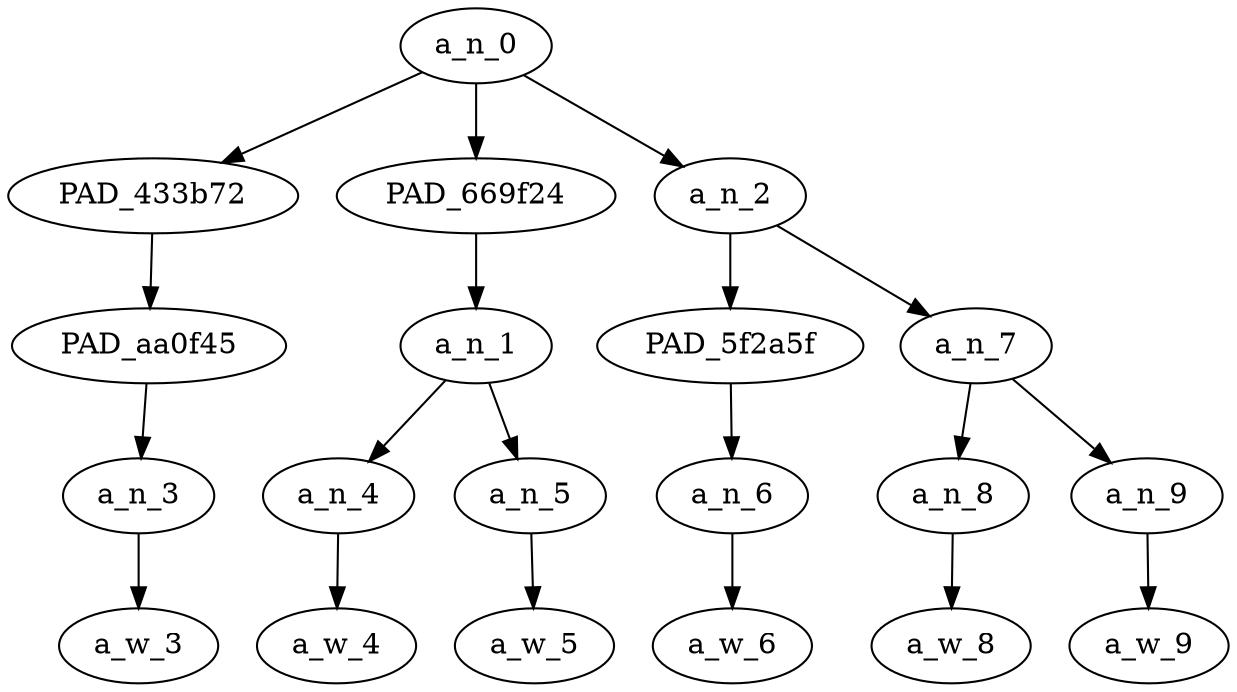 strict digraph "" {
	a_n_0	[div_dir=-1,
		index=0,
		level=4,
		pos="2.75,4!",
		text_span="[0, 1, 2, 3, 4, 5]",
		value=1.00000000];
	PAD_433b72	[div_dir=-1,
		index=2,
		level=3,
		pos="5.0,3!",
		text_span="[5]",
		value=0.07467504];
	a_n_0 -> PAD_433b72;
	PAD_669f24	[div_dir=-1,
		index=0,
		level=3,
		pos="0.5,3!",
		text_span="[0, 1]",
		value=0.18168187];
	a_n_0 -> PAD_669f24;
	a_n_2	[div_dir=1,
		index=1,
		level=3,
		pos="2.75,3!",
		text_span="[2, 3, 4]",
		value=0.74348493];
	a_n_0 -> a_n_2;
	PAD_aa0f45	[div_dir=-1,
		index=3,
		level=2,
		pos="5.0,2!",
		text_span="[5]",
		value=0.07467504];
	PAD_433b72 -> PAD_aa0f45;
	a_n_3	[div_dir=-1,
		index=5,
		level=1,
		pos="5.0,1!",
		text_span="[5]",
		value=0.07467504];
	PAD_aa0f45 -> a_n_3;
	a_w_3	[div_dir=0,
		index=5,
		level=0,
		pos="5,0!",
		text_span="[5]",
		value=”];
	a_n_3 -> a_w_3;
	a_n_1	[div_dir=-1,
		index=0,
		level=2,
		pos="0.5,2!",
		text_span="[0, 1]",
		value=0.18168187];
	PAD_669f24 -> a_n_1;
	a_n_4	[div_dir=1,
		index=0,
		level=1,
		pos="0.0,1!",
		text_span="[0]",
		value=0.08492474];
	a_n_1 -> a_n_4;
	a_n_5	[div_dir=-1,
		index=1,
		level=1,
		pos="1.0,1!",
		text_span="[1]",
		value=0.09613813];
	a_n_1 -> a_n_5;
	a_w_4	[div_dir=0,
		index=0,
		level=0,
		pos="0,0!",
		text_span="[0]",
		value="<user>"];
	a_n_4 -> a_w_4;
	a_w_5	[div_dir=0,
		index=1,
		level=0,
		pos="1,0!",
		text_span="[1]",
		value=“];
	a_n_5 -> a_w_5;
	PAD_5f2a5f	[div_dir=1,
		index=1,
		level=2,
		pos="2.0,2!",
		text_span="[2]",
		value=0.18300120];
	a_n_2 -> PAD_5f2a5f;
	a_n_7	[div_dir=1,
		index=2,
		level=2,
		pos="3.5,2!",
		text_span="[3, 4]",
		value=0.56038412];
	a_n_2 -> a_n_7;
	a_n_6	[div_dir=1,
		index=2,
		level=1,
		pos="2.0,1!",
		text_span="[2]",
		value=0.18300120];
	PAD_5f2a5f -> a_n_6;
	a_w_6	[div_dir=0,
		index=2,
		level=0,
		pos="2,0!",
		text_span="[2]",
		value=lets];
	a_n_6 -> a_w_6;
	a_n_8	[div_dir=1,
		index=3,
		level=1,
		pos="3.0,1!",
		text_span="[3]",
		value=0.14307326];
	a_n_7 -> a_n_8;
	a_n_9	[div_dir=-1,
		index=4,
		level=1,
		pos="4.0,1!",
		text_span="[4]",
		value=0.41728349];
	a_n_7 -> a_n_9;
	a_w_8	[div_dir=0,
		index=3,
		level=0,
		pos="3,0!",
		text_span="[3]",
		value=go];
	a_n_8 -> a_w_8;
	a_w_9	[div_dir=0,
		index=4,
		level=0,
		pos="4,0!",
		text_span="[4]",
		value=gays];
	a_n_9 -> a_w_9;
}
